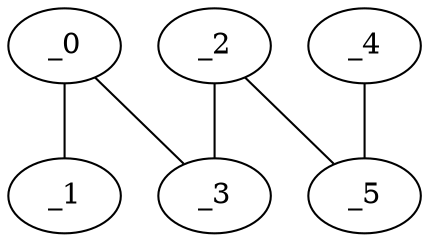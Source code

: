 graph HP1_0002 {
	_0	 [x="1.02689",
		y="2.45417"];
	_1	 [x="1.42414",
		y="0.879507"];
	_0 -- _1;
	_3	 [x="2.2344",
		y="2.84374"];
	_0 -- _3;
	_2	 [x="2.4335",
		y="0.719156"];
	_2 -- _3;
	_5	 [x="2.48454",
		y="1.52209"];
	_2 -- _5;
	_4	 [x="-0.0634942",
		y="1.34569"];
	_4 -- _5;
}
